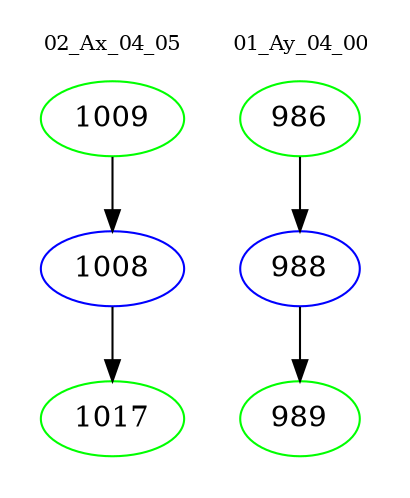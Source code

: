 digraph{
subgraph cluster_0 {
color = white
label = "02_Ax_04_05";
fontsize=10;
T0_1009 [label="1009", color="green"]
T0_1009 -> T0_1008 [color="black"]
T0_1008 [label="1008", color="blue"]
T0_1008 -> T0_1017 [color="black"]
T0_1017 [label="1017", color="green"]
}
subgraph cluster_1 {
color = white
label = "01_Ay_04_00";
fontsize=10;
T1_986 [label="986", color="green"]
T1_986 -> T1_988 [color="black"]
T1_988 [label="988", color="blue"]
T1_988 -> T1_989 [color="black"]
T1_989 [label="989", color="green"]
}
}
